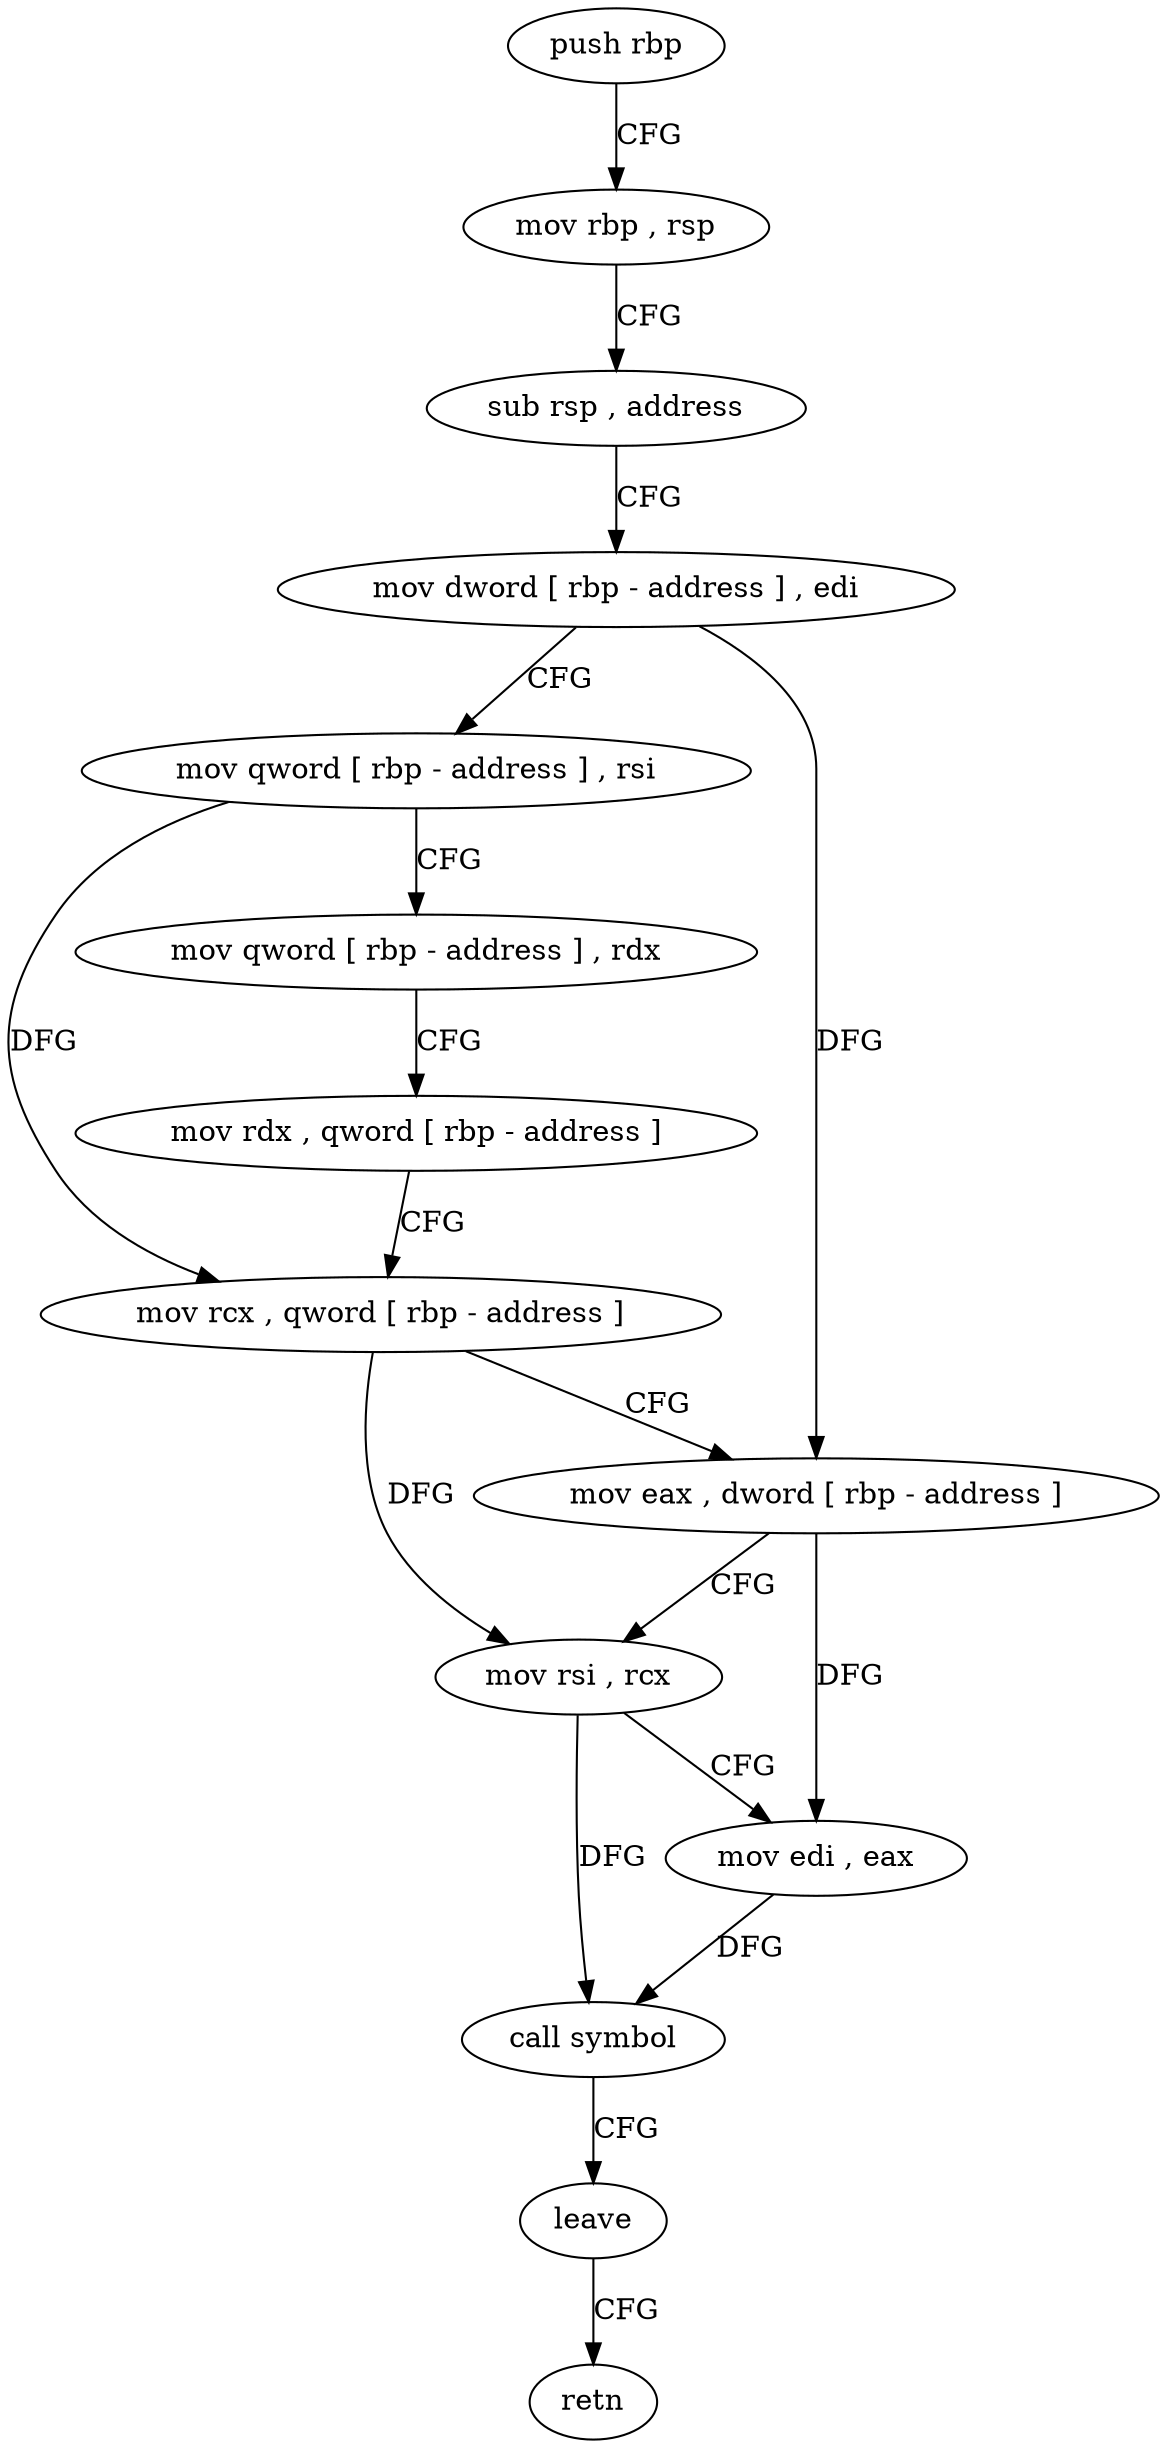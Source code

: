 digraph "func" {
"4255418" [label = "push rbp" ]
"4255419" [label = "mov rbp , rsp" ]
"4255422" [label = "sub rsp , address" ]
"4255426" [label = "mov dword [ rbp - address ] , edi" ]
"4255429" [label = "mov qword [ rbp - address ] , rsi" ]
"4255433" [label = "mov qword [ rbp - address ] , rdx" ]
"4255437" [label = "mov rdx , qword [ rbp - address ]" ]
"4255441" [label = "mov rcx , qword [ rbp - address ]" ]
"4255445" [label = "mov eax , dword [ rbp - address ]" ]
"4255448" [label = "mov rsi , rcx" ]
"4255451" [label = "mov edi , eax" ]
"4255453" [label = "call symbol" ]
"4255458" [label = "leave" ]
"4255459" [label = "retn" ]
"4255418" -> "4255419" [ label = "CFG" ]
"4255419" -> "4255422" [ label = "CFG" ]
"4255422" -> "4255426" [ label = "CFG" ]
"4255426" -> "4255429" [ label = "CFG" ]
"4255426" -> "4255445" [ label = "DFG" ]
"4255429" -> "4255433" [ label = "CFG" ]
"4255429" -> "4255441" [ label = "DFG" ]
"4255433" -> "4255437" [ label = "CFG" ]
"4255437" -> "4255441" [ label = "CFG" ]
"4255441" -> "4255445" [ label = "CFG" ]
"4255441" -> "4255448" [ label = "DFG" ]
"4255445" -> "4255448" [ label = "CFG" ]
"4255445" -> "4255451" [ label = "DFG" ]
"4255448" -> "4255451" [ label = "CFG" ]
"4255448" -> "4255453" [ label = "DFG" ]
"4255451" -> "4255453" [ label = "DFG" ]
"4255453" -> "4255458" [ label = "CFG" ]
"4255458" -> "4255459" [ label = "CFG" ]
}
